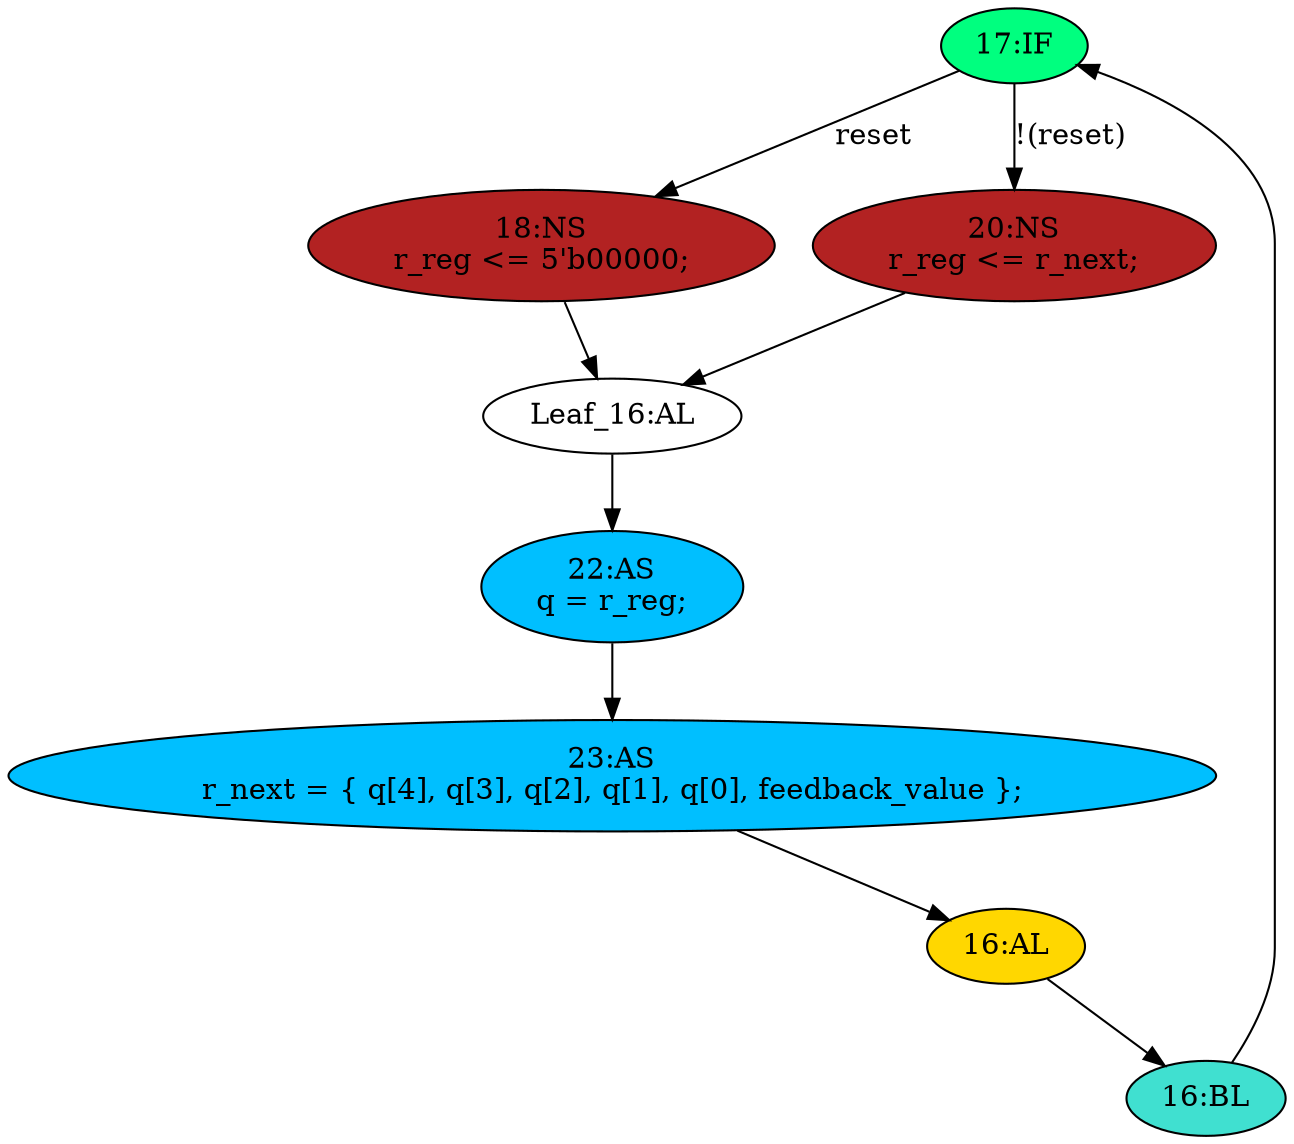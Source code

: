 strict digraph "compose( ,  )" {
	node [label="\N"];
	"17:IF"	[ast="<pyverilog.vparser.ast.IfStatement object at 0x7f74cbd23210>",
		fillcolor=springgreen,
		label="17:IF",
		statements="[]",
		style=filled,
		typ=IfStatement];
	"18:NS"	[ast="<pyverilog.vparser.ast.NonblockingSubstitution object at 0x7f74cbd23890>",
		fillcolor=firebrick,
		label="18:NS
r_reg <= 5'b00000;",
		statements="[<pyverilog.vparser.ast.NonblockingSubstitution object at 0x7f74cbd23890>]",
		style=filled,
		typ=NonblockingSubstitution];
	"17:IF" -> "18:NS"	[cond="['reset']",
		label=reset,
		lineno=17];
	"20:NS"	[ast="<pyverilog.vparser.ast.NonblockingSubstitution object at 0x7f74cbccebd0>",
		fillcolor=firebrick,
		label="20:NS
r_reg <= r_next;",
		statements="[<pyverilog.vparser.ast.NonblockingSubstitution object at 0x7f74cbccebd0>]",
		style=filled,
		typ=NonblockingSubstitution];
	"17:IF" -> "20:NS"	[cond="['reset']",
		label="!(reset)",
		lineno=17];
	"Leaf_16:AL"	[def_var="['r_reg']",
		label="Leaf_16:AL"];
	"22:AS"	[ast="<pyverilog.vparser.ast.Assign object at 0x7f74cbd31550>",
		def_var="['q']",
		fillcolor=deepskyblue,
		label="22:AS
q = r_reg;",
		statements="[]",
		style=filled,
		typ=Assign,
		use_var="['r_reg']"];
	"Leaf_16:AL" -> "22:AS";
	"18:NS" -> "Leaf_16:AL"	[cond="[]",
		lineno=None];
	"23:AS"	[ast="<pyverilog.vparser.ast.Assign object at 0x7f74cbd26290>",
		def_var="['r_next']",
		fillcolor=deepskyblue,
		label="23:AS
r_next = { q[4], q[3], q[2], q[1], q[0], feedback_value };",
		statements="[]",
		style=filled,
		typ=Assign,
		use_var="['q', 'q', 'q', 'q', 'q', 'feedback_value']"];
	"16:AL"	[ast="<pyverilog.vparser.ast.Always object at 0x7f74cbd23d10>",
		clk_sens=True,
		fillcolor=gold,
		label="16:AL",
		sens="['clk', 'reset']",
		statements="[]",
		style=filled,
		typ=Always,
		use_var="['reset', 'r_next']"];
	"23:AS" -> "16:AL";
	"16:BL"	[ast="<pyverilog.vparser.ast.Block object at 0x7f74cbd233d0>",
		fillcolor=turquoise,
		label="16:BL",
		statements="[]",
		style=filled,
		typ=Block];
	"16:AL" -> "16:BL"	[cond="[]",
		lineno=None];
	"20:NS" -> "Leaf_16:AL"	[cond="[]",
		lineno=None];
	"16:BL" -> "17:IF"	[cond="[]",
		lineno=None];
	"22:AS" -> "23:AS";
}
